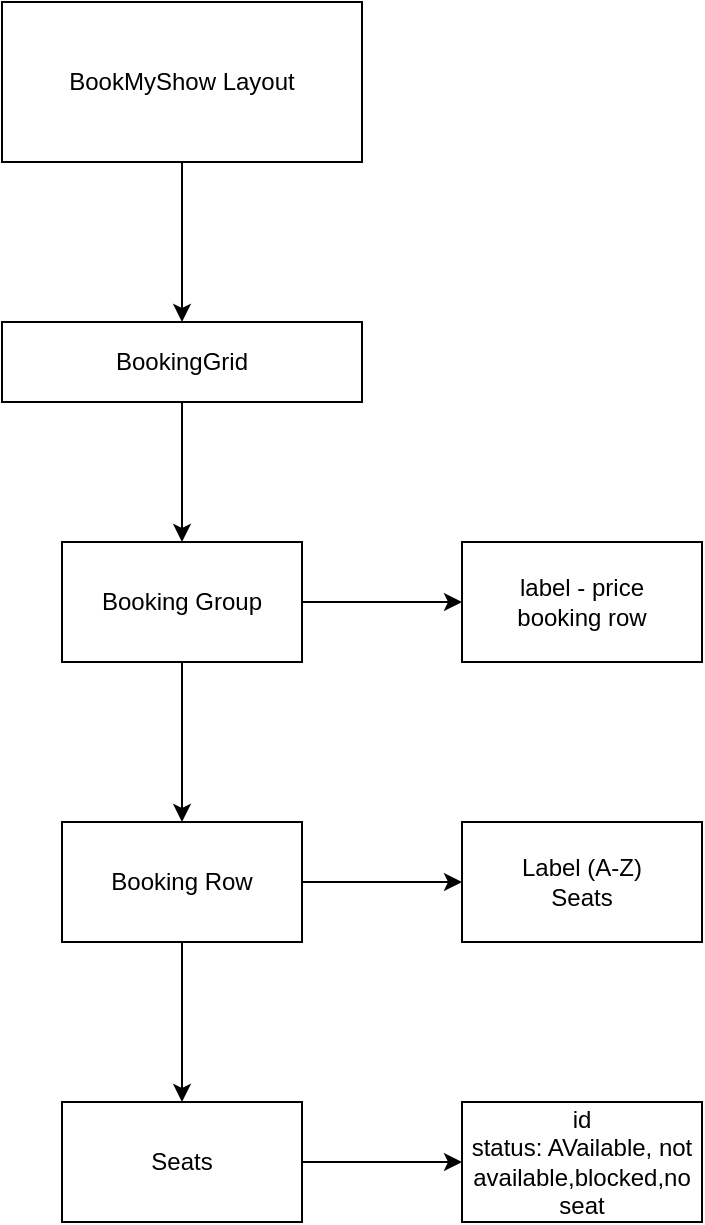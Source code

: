 <mxfile version="24.7.16">
  <diagram name="Page-1" id="WLlYybmFgtb6WNV6Mc1_">
    <mxGraphModel dx="794" dy="446" grid="1" gridSize="10" guides="1" tooltips="1" connect="1" arrows="1" fold="1" page="1" pageScale="1" pageWidth="827" pageHeight="1169" math="0" shadow="0">
      <root>
        <mxCell id="0" />
        <mxCell id="1" parent="0" />
        <mxCell id="H06j9iiUTwWGpyXk5xIz-3" value="" style="edgeStyle=orthogonalEdgeStyle;rounded=0;orthogonalLoop=1;jettySize=auto;html=1;" edge="1" parent="1" source="H06j9iiUTwWGpyXk5xIz-1" target="H06j9iiUTwWGpyXk5xIz-2">
          <mxGeometry relative="1" as="geometry" />
        </mxCell>
        <mxCell id="H06j9iiUTwWGpyXk5xIz-1" value="BookMyShow Layout" style="rounded=0;whiteSpace=wrap;html=1;" vertex="1" parent="1">
          <mxGeometry x="350" y="50" width="180" height="80" as="geometry" />
        </mxCell>
        <mxCell id="H06j9iiUTwWGpyXk5xIz-5" value="" style="edgeStyle=orthogonalEdgeStyle;rounded=0;orthogonalLoop=1;jettySize=auto;html=1;" edge="1" parent="1" source="H06j9iiUTwWGpyXk5xIz-2" target="H06j9iiUTwWGpyXk5xIz-4">
          <mxGeometry relative="1" as="geometry" />
        </mxCell>
        <mxCell id="H06j9iiUTwWGpyXk5xIz-2" value="BookingGrid" style="rounded=0;whiteSpace=wrap;html=1;" vertex="1" parent="1">
          <mxGeometry x="350" y="210" width="180" height="40" as="geometry" />
        </mxCell>
        <mxCell id="H06j9iiUTwWGpyXk5xIz-7" value="" style="edgeStyle=orthogonalEdgeStyle;rounded=0;orthogonalLoop=1;jettySize=auto;html=1;" edge="1" parent="1" source="H06j9iiUTwWGpyXk5xIz-4" target="H06j9iiUTwWGpyXk5xIz-6">
          <mxGeometry relative="1" as="geometry" />
        </mxCell>
        <mxCell id="H06j9iiUTwWGpyXk5xIz-9" value="" style="edgeStyle=orthogonalEdgeStyle;rounded=0;orthogonalLoop=1;jettySize=auto;html=1;" edge="1" parent="1" source="H06j9iiUTwWGpyXk5xIz-4" target="H06j9iiUTwWGpyXk5xIz-8">
          <mxGeometry relative="1" as="geometry" />
        </mxCell>
        <mxCell id="H06j9iiUTwWGpyXk5xIz-4" value="Booking Group" style="whiteSpace=wrap;html=1;rounded=0;" vertex="1" parent="1">
          <mxGeometry x="380" y="320" width="120" height="60" as="geometry" />
        </mxCell>
        <mxCell id="H06j9iiUTwWGpyXk5xIz-6" value="label - price&lt;div&gt;booking row&lt;/div&gt;" style="rounded=0;whiteSpace=wrap;html=1;" vertex="1" parent="1">
          <mxGeometry x="580" y="320" width="120" height="60" as="geometry" />
        </mxCell>
        <mxCell id="H06j9iiUTwWGpyXk5xIz-11" value="" style="edgeStyle=orthogonalEdgeStyle;rounded=0;orthogonalLoop=1;jettySize=auto;html=1;" edge="1" parent="1" source="H06j9iiUTwWGpyXk5xIz-8" target="H06j9iiUTwWGpyXk5xIz-10">
          <mxGeometry relative="1" as="geometry" />
        </mxCell>
        <mxCell id="H06j9iiUTwWGpyXk5xIz-13" value="" style="edgeStyle=orthogonalEdgeStyle;rounded=0;orthogonalLoop=1;jettySize=auto;html=1;" edge="1" parent="1" source="H06j9iiUTwWGpyXk5xIz-8" target="H06j9iiUTwWGpyXk5xIz-12">
          <mxGeometry relative="1" as="geometry" />
        </mxCell>
        <mxCell id="H06j9iiUTwWGpyXk5xIz-8" value="Booking Row" style="whiteSpace=wrap;html=1;rounded=0;" vertex="1" parent="1">
          <mxGeometry x="380" y="460" width="120" height="60" as="geometry" />
        </mxCell>
        <mxCell id="H06j9iiUTwWGpyXk5xIz-10" value="Label (A-Z)&lt;div&gt;Seats&lt;/div&gt;" style="whiteSpace=wrap;html=1;rounded=0;" vertex="1" parent="1">
          <mxGeometry x="580" y="460" width="120" height="60" as="geometry" />
        </mxCell>
        <mxCell id="H06j9iiUTwWGpyXk5xIz-15" value="" style="edgeStyle=orthogonalEdgeStyle;rounded=0;orthogonalLoop=1;jettySize=auto;html=1;" edge="1" parent="1" source="H06j9iiUTwWGpyXk5xIz-12" target="H06j9iiUTwWGpyXk5xIz-14">
          <mxGeometry relative="1" as="geometry" />
        </mxCell>
        <mxCell id="H06j9iiUTwWGpyXk5xIz-12" value="Seats" style="whiteSpace=wrap;html=1;rounded=0;" vertex="1" parent="1">
          <mxGeometry x="380" y="600" width="120" height="60" as="geometry" />
        </mxCell>
        <mxCell id="H06j9iiUTwWGpyXk5xIz-14" value="id&lt;div&gt;status: AVailable, not available,blocked,no seat&lt;/div&gt;" style="whiteSpace=wrap;html=1;rounded=0;" vertex="1" parent="1">
          <mxGeometry x="580" y="600" width="120" height="60" as="geometry" />
        </mxCell>
      </root>
    </mxGraphModel>
  </diagram>
</mxfile>
